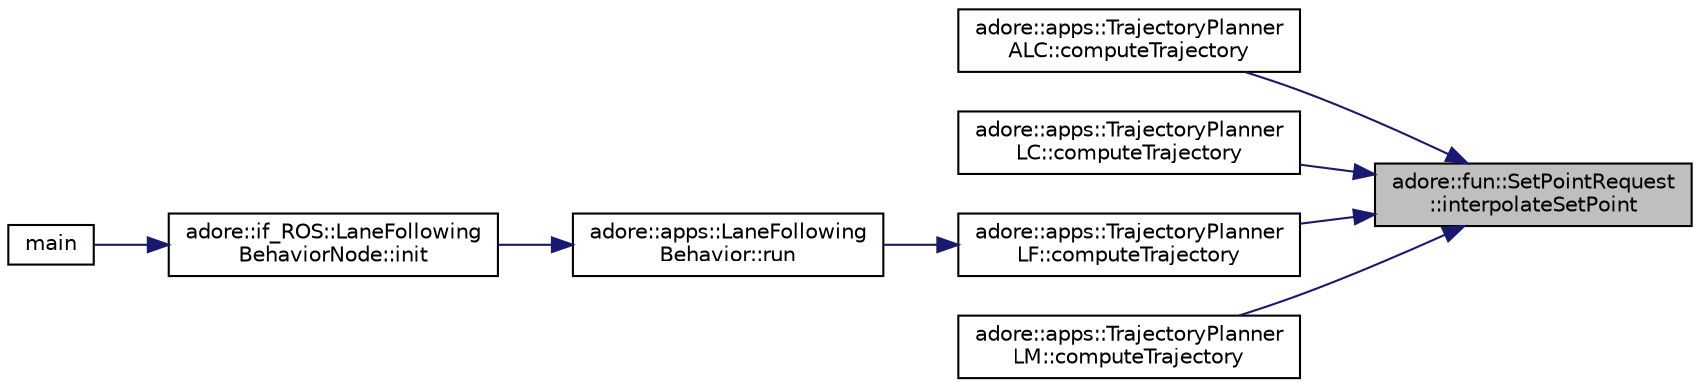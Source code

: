 digraph "adore::fun::SetPointRequest::interpolateSetPoint"
{
 // LATEX_PDF_SIZE
  edge [fontname="Helvetica",fontsize="10",labelfontname="Helvetica",labelfontsize="10"];
  node [fontname="Helvetica",fontsize="10",shape=record];
  rankdir="RL";
  Node1 [label="adore::fun::SetPointRequest\l::interpolateSetPoint",height=0.2,width=0.4,color="black", fillcolor="grey75", style="filled", fontcolor="black",tooltip=" "];
  Node1 -> Node2 [dir="back",color="midnightblue",fontsize="10",style="solid",fontname="Helvetica"];
  Node2 [label="adore::apps::TrajectoryPlanner\lALC::computeTrajectory",height=0.2,width=0.4,color="black", fillcolor="white", style="filled",URL="$classadore_1_1apps_1_1TrajectoryPlannerALC.html#ac8684dc66c076b07b57f3bb67328314e",tooltip="update data, views and recompute maneuver"];
  Node1 -> Node3 [dir="back",color="midnightblue",fontsize="10",style="solid",fontname="Helvetica"];
  Node3 [label="adore::apps::TrajectoryPlanner\lLC::computeTrajectory",height=0.2,width=0.4,color="black", fillcolor="white", style="filled",URL="$classadore_1_1apps_1_1TrajectoryPlannerLC.html#accad9246ad8f7ab9c45b648c3a70f18a",tooltip="update data, views and recompute maneuver"];
  Node1 -> Node4 [dir="back",color="midnightblue",fontsize="10",style="solid",fontname="Helvetica"];
  Node4 [label="adore::apps::TrajectoryPlanner\lLF::computeTrajectory",height=0.2,width=0.4,color="black", fillcolor="white", style="filled",URL="$classadore_1_1apps_1_1TrajectoryPlannerLF.html#a0f66455260fa8707f58fd45668328d6f",tooltip="update data, views and recompute maneuver"];
  Node4 -> Node5 [dir="back",color="midnightblue",fontsize="10",style="solid",fontname="Helvetica"];
  Node5 [label="adore::apps::LaneFollowing\lBehavior::run",height=0.2,width=0.4,color="black", fillcolor="white", style="filled",URL="$classadore_1_1apps_1_1LaneFollowingBehavior.html#a122fa3811850a5235e3c10f80c8f3e94",tooltip="select initial state and recompute maneuver"];
  Node5 -> Node6 [dir="back",color="midnightblue",fontsize="10",style="solid",fontname="Helvetica"];
  Node6 [label="adore::if_ROS::LaneFollowing\lBehaviorNode::init",height=0.2,width=0.4,color="black", fillcolor="white", style="filled",URL="$classadore_1_1if__ROS_1_1LaneFollowingBehaviorNode.html#a0cb478c2dde1ec76031977170055577a",tooltip=" "];
  Node6 -> Node7 [dir="back",color="midnightblue",fontsize="10",style="solid",fontname="Helvetica"];
  Node7 [label="main",height=0.2,width=0.4,color="black", fillcolor="white", style="filled",URL="$adore__lfbehavior__node_8cpp.html#a3c04138a5bfe5d72780bb7e82a18e627",tooltip=" "];
  Node1 -> Node8 [dir="back",color="midnightblue",fontsize="10",style="solid",fontname="Helvetica"];
  Node8 [label="adore::apps::TrajectoryPlanner\lLM::computeTrajectory",height=0.2,width=0.4,color="black", fillcolor="white", style="filled",URL="$classadore_1_1apps_1_1TrajectoryPlannerLM.html#ab9d92ef8076c4374d81144bda2a81b90",tooltip="update data, views and recompute maneuver"];
}
